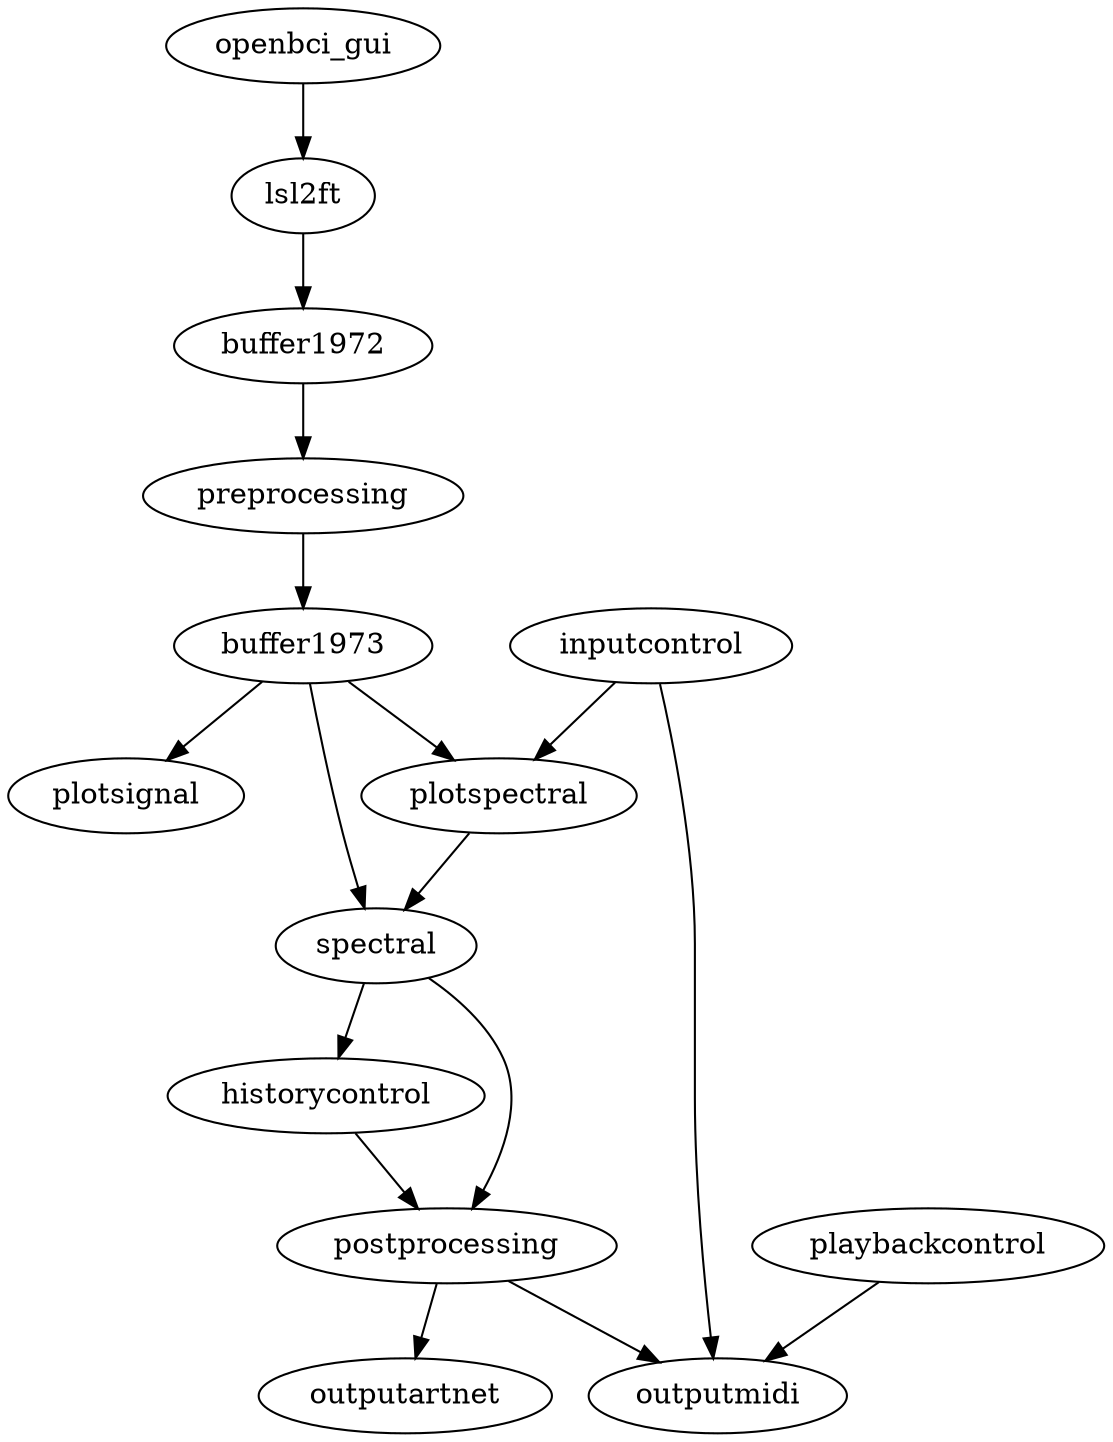 # To convert this into a bitmap representation, do this
#   dot -Tpng -o patch.png patch.dot
#
digraph {
  openbci_gui -> lsl2ft;
  lsl2ft -> buffer1972 -> preprocessing -> buffer1973;
  buffer1973 -> plotsignal;
  buffer1973 -> plotspectral;
  buffer1973 -> spectral;
  inputcontrol -> plotspectral;
  plotspectral -> spectral;
  inputcontrol -> outputmidi;
  spectral -> historycontrol;
  spectral -> postprocessing;
  historycontrol -> postprocessing;
  playbackcontrol -> outputmidi;
  postprocessing -> outputmidi;
  postprocessing -> outputartnet;
}
